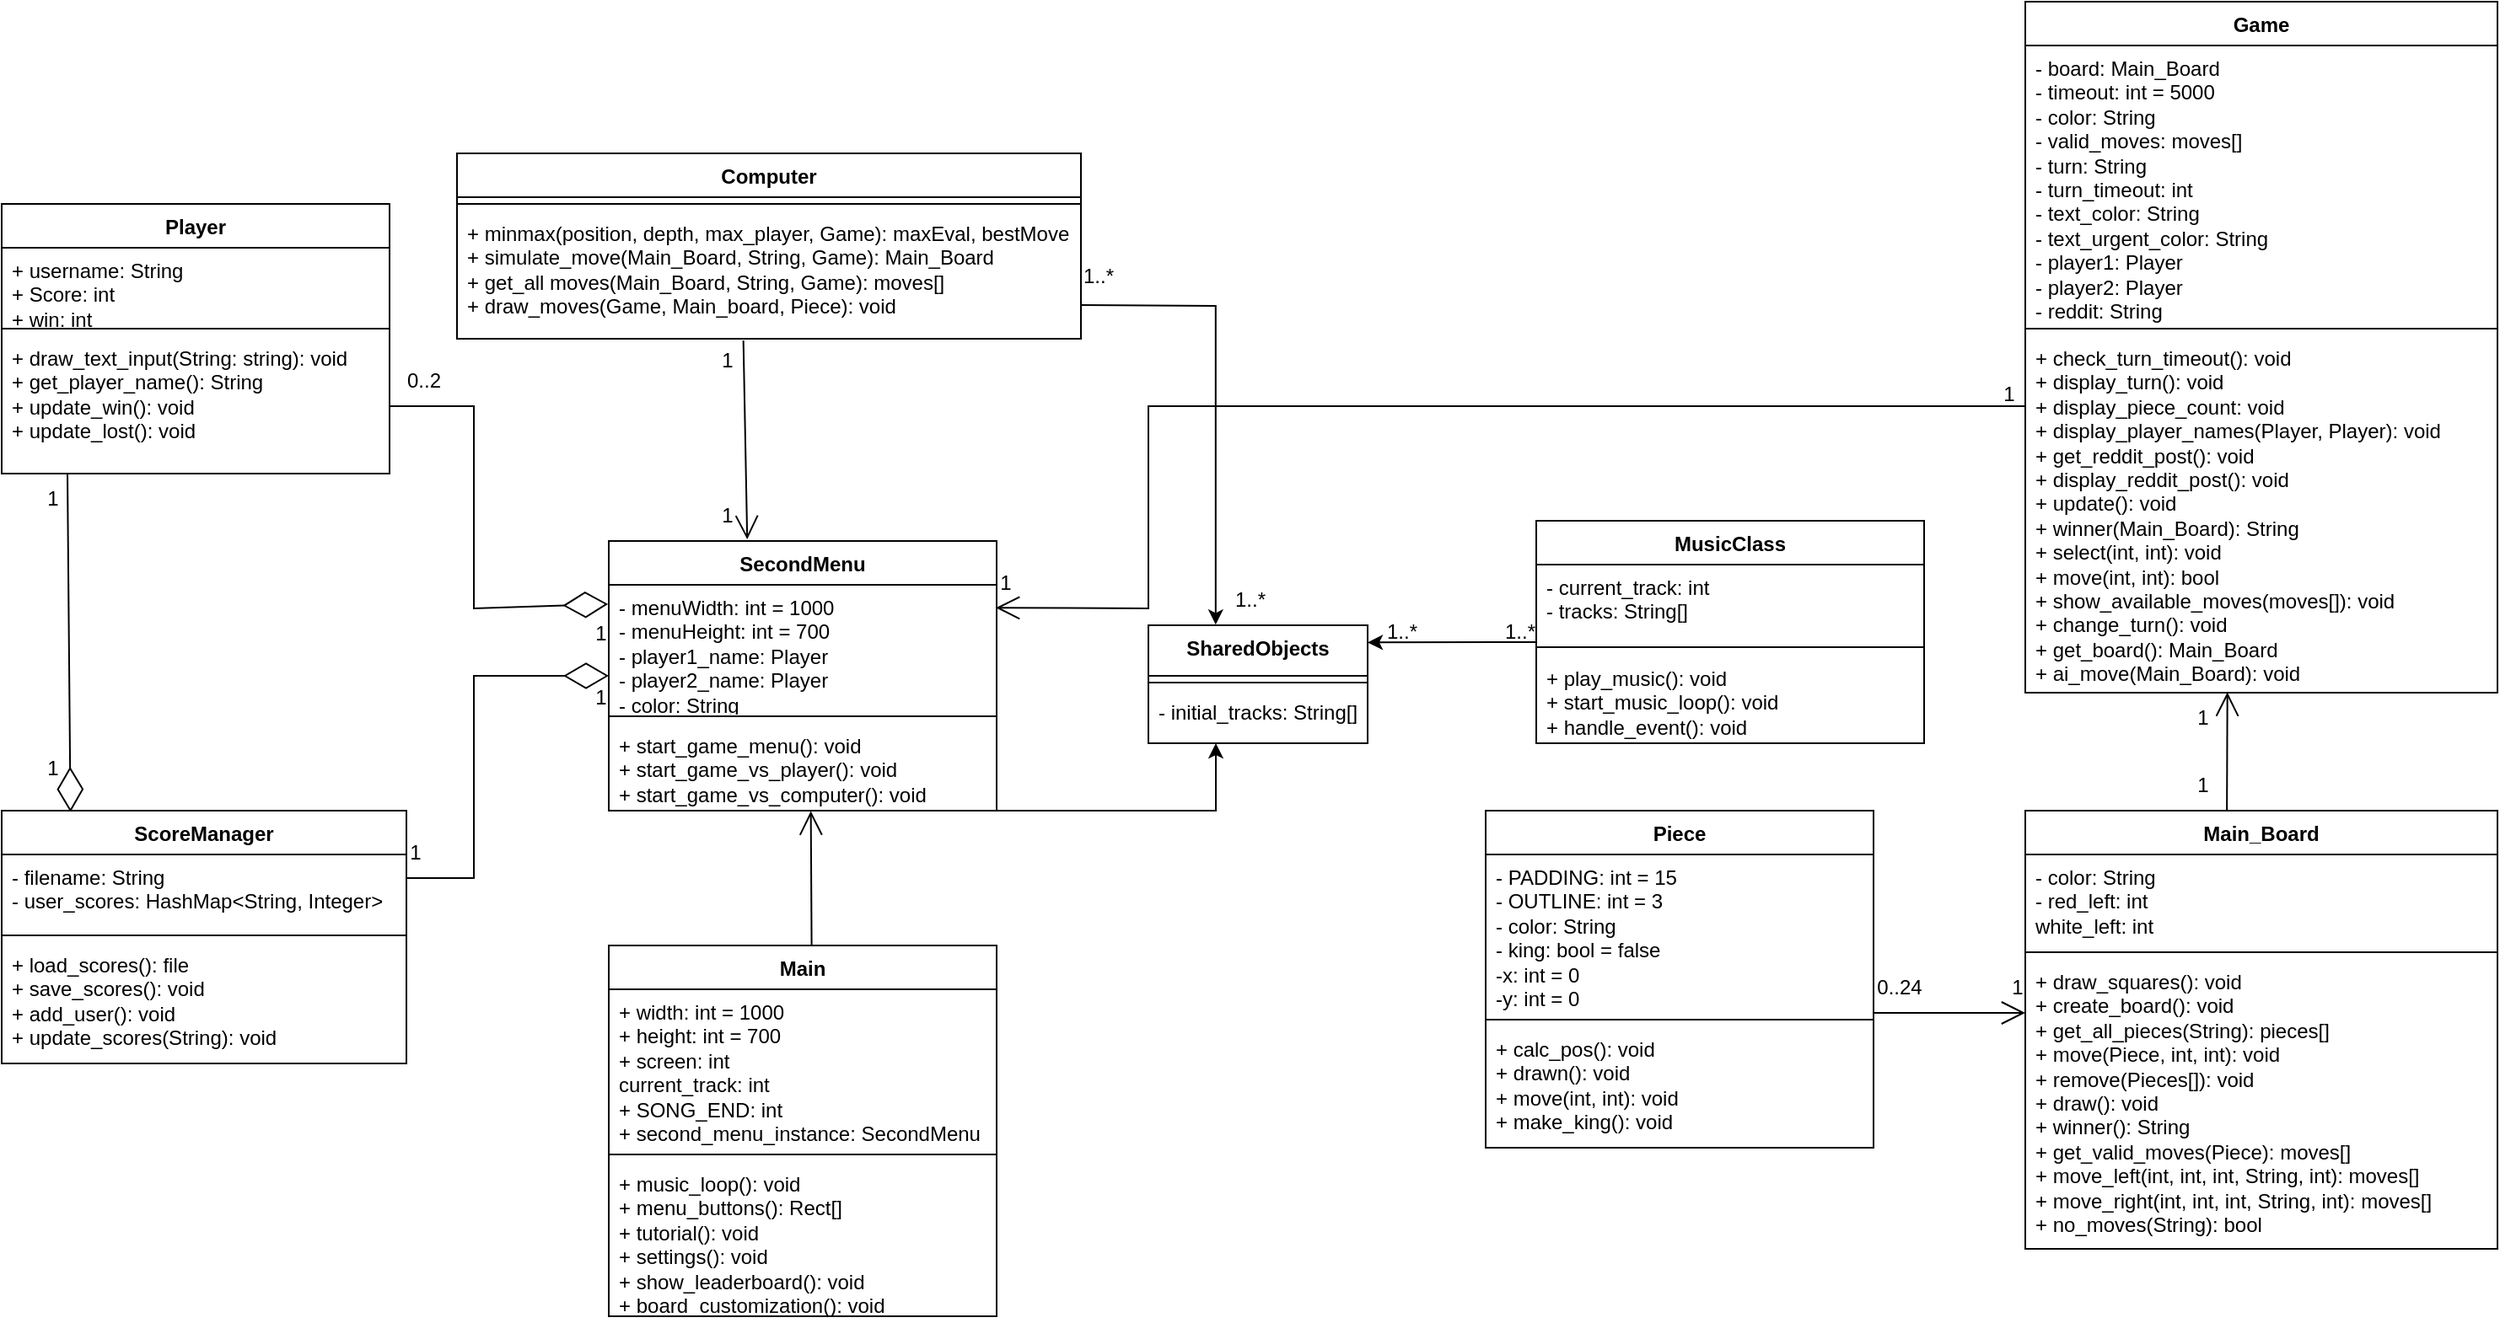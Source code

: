 <mxfile version="24.0.7" type="github">
  <diagram id="C5RBs43oDa-KdzZeNtuy" name="Page-1">
    <mxGraphModel dx="1735" dy="3358" grid="1" gridSize="10" guides="1" tooltips="1" connect="1" arrows="1" fold="1" page="1" pageScale="1" pageWidth="1654" pageHeight="2336" math="0" shadow="0">
      <root>
        <mxCell id="WIyWlLk6GJQsqaUBKTNV-0" />
        <mxCell id="WIyWlLk6GJQsqaUBKTNV-1" parent="WIyWlLk6GJQsqaUBKTNV-0" />
        <mxCell id="6IXbEx5RhJTC2TrLEaZP-8" value="" style="endArrow=diamondThin;endFill=0;endSize=24;html=1;rounded=0;entryX=0.17;entryY=0.006;entryDx=0;entryDy=0;entryPerimeter=0;" edge="1" parent="WIyWlLk6GJQsqaUBKTNV-1">
          <mxGeometry width="160" relative="1" as="geometry">
            <mxPoint x="79" y="240" as="sourcePoint" />
            <mxPoint x="80.8" y="440.84" as="targetPoint" />
          </mxGeometry>
        </mxCell>
        <mxCell id="6IXbEx5RhJTC2TrLEaZP-9" value="1" style="text;html=1;align=center;verticalAlign=middle;resizable=0;points=[];autosize=1;strokeColor=none;fillColor=none;" vertex="1" parent="WIyWlLk6GJQsqaUBKTNV-1">
          <mxGeometry x="55" y="240" width="30" height="30" as="geometry" />
        </mxCell>
        <mxCell id="6IXbEx5RhJTC2TrLEaZP-10" value="1" style="text;html=1;align=center;verticalAlign=middle;resizable=0;points=[];autosize=1;strokeColor=none;fillColor=none;" vertex="1" parent="WIyWlLk6GJQsqaUBKTNV-1">
          <mxGeometry x="55" y="400" width="30" height="30" as="geometry" />
        </mxCell>
        <mxCell id="6IXbEx5RhJTC2TrLEaZP-11" value="Player" style="swimlane;fontStyle=1;align=center;verticalAlign=top;childLayout=stackLayout;horizontal=1;startSize=26;horizontalStack=0;resizeParent=1;resizeParentMax=0;resizeLast=0;collapsible=1;marginBottom=0;whiteSpace=wrap;html=1;" vertex="1" parent="WIyWlLk6GJQsqaUBKTNV-1">
          <mxGeometry x="40" y="80" width="230" height="160" as="geometry" />
        </mxCell>
        <mxCell id="6IXbEx5RhJTC2TrLEaZP-12" value="+ username: String&lt;div&gt;+ Score: int&lt;/div&gt;&lt;div&gt;+ win: int&lt;/div&gt;" style="text;strokeColor=none;fillColor=none;align=left;verticalAlign=top;spacingLeft=4;spacingRight=4;overflow=hidden;rotatable=0;points=[[0,0.5],[1,0.5]];portConstraint=eastwest;whiteSpace=wrap;html=1;" vertex="1" parent="6IXbEx5RhJTC2TrLEaZP-11">
          <mxGeometry y="26" width="230" height="44" as="geometry" />
        </mxCell>
        <mxCell id="6IXbEx5RhJTC2TrLEaZP-13" value="" style="line;strokeWidth=1;fillColor=none;align=left;verticalAlign=middle;spacingTop=-1;spacingLeft=3;spacingRight=3;rotatable=0;labelPosition=right;points=[];portConstraint=eastwest;strokeColor=inherit;" vertex="1" parent="6IXbEx5RhJTC2TrLEaZP-11">
          <mxGeometry y="70" width="230" height="8" as="geometry" />
        </mxCell>
        <mxCell id="6IXbEx5RhJTC2TrLEaZP-14" value="+ draw_text_input(String: string): void&lt;div&gt;+ get_player_name(): String&lt;/div&gt;&lt;div&gt;+ update_win(): void&lt;/div&gt;&lt;div&gt;+ update_lost(): void&lt;/div&gt;" style="text;strokeColor=none;fillColor=none;align=left;verticalAlign=top;spacingLeft=4;spacingRight=4;overflow=hidden;rotatable=0;points=[[0,0.5],[1,0.5]];portConstraint=eastwest;whiteSpace=wrap;html=1;" vertex="1" parent="6IXbEx5RhJTC2TrLEaZP-11">
          <mxGeometry y="78" width="230" height="82" as="geometry" />
        </mxCell>
        <mxCell id="6IXbEx5RhJTC2TrLEaZP-19" value="SecondMenu" style="swimlane;fontStyle=1;align=center;verticalAlign=top;childLayout=stackLayout;horizontal=1;startSize=26;horizontalStack=0;resizeParent=1;resizeParentMax=0;resizeLast=0;collapsible=1;marginBottom=0;whiteSpace=wrap;html=1;" vertex="1" parent="WIyWlLk6GJQsqaUBKTNV-1">
          <mxGeometry x="400" y="280" width="230" height="160" as="geometry" />
        </mxCell>
        <mxCell id="6IXbEx5RhJTC2TrLEaZP-20" value="- menuWidth: int = 1000&lt;div&gt;- menuHeight: int = 700&lt;/div&gt;&lt;div&gt;- player1_name: Player&lt;/div&gt;&lt;div&gt;- player2_name: Player&lt;/div&gt;&lt;div&gt;- color: String&lt;/div&gt;" style="text;strokeColor=none;fillColor=none;align=left;verticalAlign=top;spacingLeft=4;spacingRight=4;overflow=hidden;rotatable=0;points=[[0,0.5],[1,0.5]];portConstraint=eastwest;whiteSpace=wrap;html=1;" vertex="1" parent="6IXbEx5RhJTC2TrLEaZP-19">
          <mxGeometry y="26" width="230" height="74" as="geometry" />
        </mxCell>
        <mxCell id="6IXbEx5RhJTC2TrLEaZP-21" value="" style="line;strokeWidth=1;fillColor=none;align=left;verticalAlign=middle;spacingTop=-1;spacingLeft=3;spacingRight=3;rotatable=0;labelPosition=right;points=[];portConstraint=eastwest;strokeColor=inherit;" vertex="1" parent="6IXbEx5RhJTC2TrLEaZP-19">
          <mxGeometry y="100" width="230" height="8" as="geometry" />
        </mxCell>
        <mxCell id="6IXbEx5RhJTC2TrLEaZP-22" value="+ start_game_menu(): void&lt;div&gt;+ start_game_vs_player(): void&lt;/div&gt;&lt;div&gt;+ start_game_vs_computer(): void&lt;/div&gt;" style="text;strokeColor=none;fillColor=none;align=left;verticalAlign=top;spacingLeft=4;spacingRight=4;overflow=hidden;rotatable=0;points=[[0,0.5],[1,0.5]];portConstraint=eastwest;whiteSpace=wrap;html=1;" vertex="1" parent="6IXbEx5RhJTC2TrLEaZP-19">
          <mxGeometry y="108" width="230" height="52" as="geometry" />
        </mxCell>
        <mxCell id="6IXbEx5RhJTC2TrLEaZP-24" value="" style="endArrow=diamondThin;endFill=0;endSize=24;html=1;rounded=0;entryX=0.654;entryY=-0.085;entryDx=0;entryDy=0;entryPerimeter=0;" edge="1" parent="WIyWlLk6GJQsqaUBKTNV-1" target="6IXbEx5RhJTC2TrLEaZP-28">
          <mxGeometry width="160" relative="1" as="geometry">
            <mxPoint x="270" y="200" as="sourcePoint" />
            <mxPoint x="530" y="300" as="targetPoint" />
            <Array as="points">
              <mxPoint x="320" y="200" />
              <mxPoint x="320" y="320" />
            </Array>
          </mxGeometry>
        </mxCell>
        <mxCell id="6IXbEx5RhJTC2TrLEaZP-26" value="" style="endArrow=diamondThin;endFill=0;endSize=24;html=1;rounded=0;" edge="1" parent="WIyWlLk6GJQsqaUBKTNV-1">
          <mxGeometry width="160" relative="1" as="geometry">
            <mxPoint x="280" y="480" as="sourcePoint" />
            <mxPoint x="400" y="360" as="targetPoint" />
            <Array as="points">
              <mxPoint x="320" y="480" />
              <mxPoint x="320" y="360" />
            </Array>
          </mxGeometry>
        </mxCell>
        <mxCell id="6IXbEx5RhJTC2TrLEaZP-27" value="0..2" style="text;html=1;align=center;verticalAlign=middle;resizable=0;points=[];autosize=1;strokeColor=none;fillColor=none;" vertex="1" parent="WIyWlLk6GJQsqaUBKTNV-1">
          <mxGeometry x="270" y="170" width="40" height="30" as="geometry" />
        </mxCell>
        <mxCell id="6IXbEx5RhJTC2TrLEaZP-28" value="1" style="text;html=1;align=center;verticalAlign=middle;resizable=0;points=[];autosize=1;strokeColor=none;fillColor=none;" vertex="1" parent="WIyWlLk6GJQsqaUBKTNV-1">
          <mxGeometry x="380" y="320" width="30" height="30" as="geometry" />
        </mxCell>
        <mxCell id="6IXbEx5RhJTC2TrLEaZP-29" value="1" style="text;html=1;align=center;verticalAlign=middle;resizable=0;points=[];autosize=1;strokeColor=none;fillColor=none;" vertex="1" parent="WIyWlLk6GJQsqaUBKTNV-1">
          <mxGeometry x="380" y="358" width="30" height="30" as="geometry" />
        </mxCell>
        <mxCell id="6IXbEx5RhJTC2TrLEaZP-31" value="1" style="text;html=1;align=center;verticalAlign=middle;resizable=0;points=[];autosize=1;strokeColor=none;fillColor=none;" vertex="1" parent="WIyWlLk6GJQsqaUBKTNV-1">
          <mxGeometry x="270" y="450" width="30" height="30" as="geometry" />
        </mxCell>
        <mxCell id="6IXbEx5RhJTC2TrLEaZP-38" value="ScoreManager" style="swimlane;fontStyle=1;align=center;verticalAlign=top;childLayout=stackLayout;horizontal=1;startSize=26;horizontalStack=0;resizeParent=1;resizeParentMax=0;resizeLast=0;collapsible=1;marginBottom=0;whiteSpace=wrap;html=1;" vertex="1" parent="WIyWlLk6GJQsqaUBKTNV-1">
          <mxGeometry x="40" y="440" width="240" height="150" as="geometry" />
        </mxCell>
        <mxCell id="6IXbEx5RhJTC2TrLEaZP-39" value="- filename: String&lt;div&gt;- user_scores: HashMap&amp;lt;String, Integer&amp;gt;&lt;/div&gt;" style="text;strokeColor=none;fillColor=none;align=left;verticalAlign=top;spacingLeft=4;spacingRight=4;overflow=hidden;rotatable=0;points=[[0,0.5],[1,0.5]];portConstraint=eastwest;whiteSpace=wrap;html=1;" vertex="1" parent="6IXbEx5RhJTC2TrLEaZP-38">
          <mxGeometry y="26" width="240" height="44" as="geometry" />
        </mxCell>
        <mxCell id="6IXbEx5RhJTC2TrLEaZP-40" value="" style="line;strokeWidth=1;fillColor=none;align=left;verticalAlign=middle;spacingTop=-1;spacingLeft=3;spacingRight=3;rotatable=0;labelPosition=right;points=[];portConstraint=eastwest;strokeColor=inherit;" vertex="1" parent="6IXbEx5RhJTC2TrLEaZP-38">
          <mxGeometry y="70" width="240" height="8" as="geometry" />
        </mxCell>
        <mxCell id="6IXbEx5RhJTC2TrLEaZP-41" value="+ load_scores(): file&lt;br&gt;&lt;div&gt;&lt;div&gt;+ save_scores(): void&lt;/div&gt;&lt;div&gt;+ add_user(): void&lt;/div&gt;&lt;div&gt;+ update_scores(String): void&lt;/div&gt;&lt;/div&gt;" style="text;strokeColor=none;fillColor=none;align=left;verticalAlign=top;spacingLeft=4;spacingRight=4;overflow=hidden;rotatable=0;points=[[0,0.5],[1,0.5]];portConstraint=eastwest;whiteSpace=wrap;html=1;" vertex="1" parent="6IXbEx5RhJTC2TrLEaZP-38">
          <mxGeometry y="78" width="240" height="72" as="geometry" />
        </mxCell>
        <mxCell id="6IXbEx5RhJTC2TrLEaZP-42" value="Computer" style="swimlane;fontStyle=1;align=center;verticalAlign=top;childLayout=stackLayout;horizontal=1;startSize=26;horizontalStack=0;resizeParent=1;resizeParentMax=0;resizeLast=0;collapsible=1;marginBottom=0;whiteSpace=wrap;html=1;" vertex="1" parent="WIyWlLk6GJQsqaUBKTNV-1">
          <mxGeometry x="310" y="50" width="370" height="110" as="geometry" />
        </mxCell>
        <mxCell id="6IXbEx5RhJTC2TrLEaZP-44" value="" style="line;strokeWidth=1;fillColor=none;align=left;verticalAlign=middle;spacingTop=-1;spacingLeft=3;spacingRight=3;rotatable=0;labelPosition=right;points=[];portConstraint=eastwest;strokeColor=inherit;" vertex="1" parent="6IXbEx5RhJTC2TrLEaZP-42">
          <mxGeometry y="26" width="370" height="8" as="geometry" />
        </mxCell>
        <mxCell id="6IXbEx5RhJTC2TrLEaZP-45" value="+ minmax(position, depth, max_player, Game): maxEval, bestMove&lt;div&gt;+ simulate_move(Main_Board, String, Game): Main_Board&lt;/div&gt;&lt;div&gt;+ get_all moves(Main_Board, String, Game): moves[]&lt;/div&gt;&lt;div&gt;+ draw_moves(Game, Main_board, Piece): void&lt;/div&gt;" style="text;strokeColor=none;fillColor=none;align=left;verticalAlign=top;spacingLeft=4;spacingRight=4;overflow=hidden;rotatable=0;points=[[0,0.5],[1,0.5]];portConstraint=eastwest;whiteSpace=wrap;html=1;" vertex="1" parent="6IXbEx5RhJTC2TrLEaZP-42">
          <mxGeometry y="34" width="370" height="76" as="geometry" />
        </mxCell>
        <mxCell id="6IXbEx5RhJTC2TrLEaZP-46" value="" style="endArrow=open;endFill=1;endSize=12;html=1;rounded=0;exitX=0.459;exitY=1.013;exitDx=0;exitDy=0;exitPerimeter=0;entryX=0.357;entryY=-0.006;entryDx=0;entryDy=0;entryPerimeter=0;" edge="1" parent="WIyWlLk6GJQsqaUBKTNV-1" source="6IXbEx5RhJTC2TrLEaZP-45" target="6IXbEx5RhJTC2TrLEaZP-19">
          <mxGeometry width="160" relative="1" as="geometry">
            <mxPoint x="490" y="300" as="sourcePoint" />
            <mxPoint x="650" y="300" as="targetPoint" />
          </mxGeometry>
        </mxCell>
        <mxCell id="6IXbEx5RhJTC2TrLEaZP-47" value="1" style="text;html=1;align=center;verticalAlign=middle;resizable=0;points=[];autosize=1;strokeColor=none;fillColor=none;" vertex="1" parent="WIyWlLk6GJQsqaUBKTNV-1">
          <mxGeometry x="455" y="158" width="30" height="30" as="geometry" />
        </mxCell>
        <mxCell id="6IXbEx5RhJTC2TrLEaZP-48" value="1" style="text;html=1;align=center;verticalAlign=middle;resizable=0;points=[];autosize=1;strokeColor=none;fillColor=none;" vertex="1" parent="WIyWlLk6GJQsqaUBKTNV-1">
          <mxGeometry x="455" y="250" width="30" height="30" as="geometry" />
        </mxCell>
        <mxCell id="6IXbEx5RhJTC2TrLEaZP-49" value="Main" style="swimlane;fontStyle=1;align=center;verticalAlign=top;childLayout=stackLayout;horizontal=1;startSize=26;horizontalStack=0;resizeParent=1;resizeParentMax=0;resizeLast=0;collapsible=1;marginBottom=0;whiteSpace=wrap;html=1;" vertex="1" parent="WIyWlLk6GJQsqaUBKTNV-1">
          <mxGeometry x="400" y="520" width="230" height="220" as="geometry" />
        </mxCell>
        <mxCell id="6IXbEx5RhJTC2TrLEaZP-50" value="+ width: int = 1000&lt;div&gt;+ height: int = 700&lt;/div&gt;&lt;div&gt;+ screen: int&lt;/div&gt;&lt;div&gt;current_track: int&lt;/div&gt;&lt;div&gt;+ SONG_END: int&lt;/div&gt;&lt;div&gt;+ second_menu_instance: SecondMenu&lt;/div&gt;" style="text;strokeColor=none;fillColor=none;align=left;verticalAlign=top;spacingLeft=4;spacingRight=4;overflow=hidden;rotatable=0;points=[[0,0.5],[1,0.5]];portConstraint=eastwest;whiteSpace=wrap;html=1;" vertex="1" parent="6IXbEx5RhJTC2TrLEaZP-49">
          <mxGeometry y="26" width="230" height="94" as="geometry" />
        </mxCell>
        <mxCell id="6IXbEx5RhJTC2TrLEaZP-51" value="" style="line;strokeWidth=1;fillColor=none;align=left;verticalAlign=middle;spacingTop=-1;spacingLeft=3;spacingRight=3;rotatable=0;labelPosition=right;points=[];portConstraint=eastwest;strokeColor=inherit;" vertex="1" parent="6IXbEx5RhJTC2TrLEaZP-49">
          <mxGeometry y="120" width="230" height="8" as="geometry" />
        </mxCell>
        <mxCell id="6IXbEx5RhJTC2TrLEaZP-52" value="+ music_loop(): void&lt;div&gt;+ menu_buttons(): Rect[]&lt;/div&gt;&lt;div&gt;+ tutorial(): void&lt;/div&gt;&lt;div&gt;+ settings(): void&lt;/div&gt;&lt;div&gt;+ show_leaderboard(): void&lt;/div&gt;&lt;div&gt;+ board_customization(): void&lt;/div&gt;" style="text;strokeColor=none;fillColor=none;align=left;verticalAlign=top;spacingLeft=4;spacingRight=4;overflow=hidden;rotatable=0;points=[[0,0.5],[1,0.5]];portConstraint=eastwest;whiteSpace=wrap;html=1;" vertex="1" parent="6IXbEx5RhJTC2TrLEaZP-49">
          <mxGeometry y="128" width="230" height="92" as="geometry" />
        </mxCell>
        <mxCell id="6IXbEx5RhJTC2TrLEaZP-53" value="" style="endArrow=open;endFill=1;endSize=12;html=1;rounded=0;entryX=0.521;entryY=1.006;entryDx=0;entryDy=0;entryPerimeter=0;exitX=0.523;exitY=0.002;exitDx=0;exitDy=0;exitPerimeter=0;" edge="1" parent="WIyWlLk6GJQsqaUBKTNV-1" source="6IXbEx5RhJTC2TrLEaZP-49" target="6IXbEx5RhJTC2TrLEaZP-22">
          <mxGeometry width="160" relative="1" as="geometry">
            <mxPoint x="520" y="510" as="sourcePoint" />
            <mxPoint x="560" y="460" as="targetPoint" />
          </mxGeometry>
        </mxCell>
        <mxCell id="6IXbEx5RhJTC2TrLEaZP-62" style="edgeStyle=orthogonalEdgeStyle;rounded=0;orthogonalLoop=1;jettySize=auto;html=1;exitX=1.005;exitY=0.434;exitDx=0;exitDy=0;exitPerimeter=0;entryX=0.307;entryY=-0.005;entryDx=0;entryDy=0;entryPerimeter=0;" edge="1" parent="WIyWlLk6GJQsqaUBKTNV-1" target="6IXbEx5RhJTC2TrLEaZP-58">
          <mxGeometry relative="1" as="geometry">
            <mxPoint x="758.15" y="303.02" as="targetPoint" />
            <mxPoint x="680.0" y="140.004" as="sourcePoint" />
          </mxGeometry>
        </mxCell>
        <mxCell id="6IXbEx5RhJTC2TrLEaZP-58" value="SharedObjects" style="swimlane;fontStyle=1;align=center;verticalAlign=top;childLayout=stackLayout;horizontal=1;startSize=30;horizontalStack=0;resizeParent=1;resizeParentMax=0;resizeLast=0;collapsible=1;marginBottom=0;whiteSpace=wrap;html=1;" vertex="1" parent="WIyWlLk6GJQsqaUBKTNV-1">
          <mxGeometry x="720" y="330" width="130" height="70" as="geometry">
            <mxRectangle x="720" y="270" width="120" height="30" as="alternateBounds" />
          </mxGeometry>
        </mxCell>
        <mxCell id="6IXbEx5RhJTC2TrLEaZP-60" value="" style="line;strokeWidth=1;fillColor=none;align=left;verticalAlign=middle;spacingTop=-1;spacingLeft=3;spacingRight=3;rotatable=0;labelPosition=right;points=[];portConstraint=eastwest;strokeColor=inherit;" vertex="1" parent="6IXbEx5RhJTC2TrLEaZP-58">
          <mxGeometry y="30" width="130" height="8" as="geometry" />
        </mxCell>
        <mxCell id="6IXbEx5RhJTC2TrLEaZP-61" value="- initial_tracks: String[]" style="text;strokeColor=none;fillColor=none;align=left;verticalAlign=top;spacingLeft=4;spacingRight=4;overflow=hidden;rotatable=0;points=[[0,0.5],[1,0.5]];portConstraint=eastwest;whiteSpace=wrap;html=1;" vertex="1" parent="6IXbEx5RhJTC2TrLEaZP-58">
          <mxGeometry y="38" width="130" height="32" as="geometry" />
        </mxCell>
        <mxCell id="6IXbEx5RhJTC2TrLEaZP-63" value="1..*" style="text;html=1;align=center;verticalAlign=middle;resizable=0;points=[];autosize=1;strokeColor=none;fillColor=none;" vertex="1" parent="WIyWlLk6GJQsqaUBKTNV-1">
          <mxGeometry x="760" y="300" width="40" height="30" as="geometry" />
        </mxCell>
        <mxCell id="6IXbEx5RhJTC2TrLEaZP-64" value="1..*" style="text;html=1;align=center;verticalAlign=middle;resizable=0;points=[];autosize=1;strokeColor=none;fillColor=none;" vertex="1" parent="WIyWlLk6GJQsqaUBKTNV-1">
          <mxGeometry x="670" y="108" width="40" height="30" as="geometry" />
        </mxCell>
        <mxCell id="6IXbEx5RhJTC2TrLEaZP-65" style="edgeStyle=orthogonalEdgeStyle;rounded=0;orthogonalLoop=1;jettySize=auto;html=1;" edge="1" parent="WIyWlLk6GJQsqaUBKTNV-1">
          <mxGeometry relative="1" as="geometry">
            <mxPoint x="760" y="400" as="targetPoint" />
            <mxPoint x="630" y="440" as="sourcePoint" />
            <Array as="points">
              <mxPoint x="630" y="440" />
              <mxPoint x="760" y="440" />
            </Array>
          </mxGeometry>
        </mxCell>
        <mxCell id="6IXbEx5RhJTC2TrLEaZP-66" value="MusicClass" style="swimlane;fontStyle=1;align=center;verticalAlign=top;childLayout=stackLayout;horizontal=1;startSize=26;horizontalStack=0;resizeParent=1;resizeParentMax=0;resizeLast=0;collapsible=1;marginBottom=0;whiteSpace=wrap;html=1;" vertex="1" parent="WIyWlLk6GJQsqaUBKTNV-1">
          <mxGeometry x="950" y="268" width="230" height="132" as="geometry" />
        </mxCell>
        <mxCell id="6IXbEx5RhJTC2TrLEaZP-67" value="- current_track: int&lt;div&gt;- tracks: String[]&lt;/div&gt;" style="text;strokeColor=none;fillColor=none;align=left;verticalAlign=top;spacingLeft=4;spacingRight=4;overflow=hidden;rotatable=0;points=[[0,0.5],[1,0.5]];portConstraint=eastwest;whiteSpace=wrap;html=1;" vertex="1" parent="6IXbEx5RhJTC2TrLEaZP-66">
          <mxGeometry y="26" width="230" height="44" as="geometry" />
        </mxCell>
        <mxCell id="6IXbEx5RhJTC2TrLEaZP-68" value="" style="line;strokeWidth=1;fillColor=none;align=left;verticalAlign=middle;spacingTop=-1;spacingLeft=3;spacingRight=3;rotatable=0;labelPosition=right;points=[];portConstraint=eastwest;strokeColor=inherit;" vertex="1" parent="6IXbEx5RhJTC2TrLEaZP-66">
          <mxGeometry y="70" width="230" height="10" as="geometry" />
        </mxCell>
        <mxCell id="6IXbEx5RhJTC2TrLEaZP-69" value="+ play_music(): void&lt;div&gt;+ start_music_loop(): void&lt;/div&gt;&lt;div&gt;+ handle_event(): void&lt;/div&gt;" style="text;strokeColor=none;fillColor=none;align=left;verticalAlign=top;spacingLeft=4;spacingRight=4;overflow=hidden;rotatable=0;points=[[0,0.5],[1,0.5]];portConstraint=eastwest;whiteSpace=wrap;html=1;" vertex="1" parent="6IXbEx5RhJTC2TrLEaZP-66">
          <mxGeometry y="80" width="230" height="52" as="geometry" />
        </mxCell>
        <mxCell id="6IXbEx5RhJTC2TrLEaZP-71" value="1..*" style="text;html=1;align=center;verticalAlign=middle;resizable=0;points=[];autosize=1;strokeColor=none;fillColor=none;" vertex="1" parent="WIyWlLk6GJQsqaUBKTNV-1">
          <mxGeometry x="920" y="319" width="40" height="30" as="geometry" />
        </mxCell>
        <mxCell id="6IXbEx5RhJTC2TrLEaZP-72" value="1..*" style="text;html=1;align=center;verticalAlign=middle;resizable=0;points=[];autosize=1;strokeColor=none;fillColor=none;" vertex="1" parent="WIyWlLk6GJQsqaUBKTNV-1">
          <mxGeometry x="850" y="319" width="40" height="30" as="geometry" />
        </mxCell>
        <mxCell id="6IXbEx5RhJTC2TrLEaZP-73" style="edgeStyle=orthogonalEdgeStyle;rounded=0;orthogonalLoop=1;jettySize=auto;html=1;entryX=0.251;entryY=0.94;entryDx=0;entryDy=0;entryPerimeter=0;" edge="1" parent="WIyWlLk6GJQsqaUBKTNV-1">
          <mxGeometry relative="1" as="geometry">
            <mxPoint x="850" y="340.19" as="targetPoint" />
            <mxPoint x="950" y="340" as="sourcePoint" />
            <Array as="points">
              <mxPoint x="949.96" y="339.99" />
              <mxPoint x="899.96" y="339.99" />
            </Array>
          </mxGeometry>
        </mxCell>
        <mxCell id="6IXbEx5RhJTC2TrLEaZP-74" value="Piece" style="swimlane;fontStyle=1;align=center;verticalAlign=top;childLayout=stackLayout;horizontal=1;startSize=26;horizontalStack=0;resizeParent=1;resizeParentMax=0;resizeLast=0;collapsible=1;marginBottom=0;whiteSpace=wrap;html=1;" vertex="1" parent="WIyWlLk6GJQsqaUBKTNV-1">
          <mxGeometry x="920" y="440" width="230" height="200" as="geometry" />
        </mxCell>
        <mxCell id="6IXbEx5RhJTC2TrLEaZP-75" value="- PADDING: int = 15&lt;div&gt;- OUTLINE: int = 3&lt;/div&gt;&lt;div&gt;- color: String&lt;/div&gt;&lt;div&gt;- king: bool = false&lt;/div&gt;&lt;div&gt;-x: int = 0&lt;/div&gt;&lt;div&gt;-y: int = 0&lt;/div&gt;" style="text;strokeColor=none;fillColor=none;align=left;verticalAlign=top;spacingLeft=4;spacingRight=4;overflow=hidden;rotatable=0;points=[[0,0.5],[1,0.5]];portConstraint=eastwest;whiteSpace=wrap;html=1;" vertex="1" parent="6IXbEx5RhJTC2TrLEaZP-74">
          <mxGeometry y="26" width="230" height="94" as="geometry" />
        </mxCell>
        <mxCell id="6IXbEx5RhJTC2TrLEaZP-76" value="" style="line;strokeWidth=1;fillColor=none;align=left;verticalAlign=middle;spacingTop=-1;spacingLeft=3;spacingRight=3;rotatable=0;labelPosition=right;points=[];portConstraint=eastwest;strokeColor=inherit;" vertex="1" parent="6IXbEx5RhJTC2TrLEaZP-74">
          <mxGeometry y="120" width="230" height="8" as="geometry" />
        </mxCell>
        <mxCell id="6IXbEx5RhJTC2TrLEaZP-77" value="+ calc_pos(): void&lt;div&gt;+ drawn(): void&lt;/div&gt;&lt;div&gt;+ move(int, int): void&lt;/div&gt;&lt;div&gt;+ make_king(): void&lt;/div&gt;" style="text;strokeColor=none;fillColor=none;align=left;verticalAlign=top;spacingLeft=4;spacingRight=4;overflow=hidden;rotatable=0;points=[[0,0.5],[1,0.5]];portConstraint=eastwest;whiteSpace=wrap;html=1;" vertex="1" parent="6IXbEx5RhJTC2TrLEaZP-74">
          <mxGeometry y="128" width="230" height="72" as="geometry" />
        </mxCell>
        <mxCell id="6IXbEx5RhJTC2TrLEaZP-78" value="Main_Board" style="swimlane;fontStyle=1;align=center;verticalAlign=top;childLayout=stackLayout;horizontal=1;startSize=26;horizontalStack=0;resizeParent=1;resizeParentMax=0;resizeLast=0;collapsible=1;marginBottom=0;whiteSpace=wrap;html=1;" vertex="1" parent="WIyWlLk6GJQsqaUBKTNV-1">
          <mxGeometry x="1240" y="440" width="280" height="260" as="geometry" />
        </mxCell>
        <mxCell id="6IXbEx5RhJTC2TrLEaZP-79" value="- color: String&lt;div&gt;- red_left: int&lt;/div&gt;&lt;div&gt;white_left: int&lt;/div&gt;" style="text;strokeColor=none;fillColor=none;align=left;verticalAlign=top;spacingLeft=4;spacingRight=4;overflow=hidden;rotatable=0;points=[[0,0.5],[1,0.5]];portConstraint=eastwest;whiteSpace=wrap;html=1;" vertex="1" parent="6IXbEx5RhJTC2TrLEaZP-78">
          <mxGeometry y="26" width="280" height="54" as="geometry" />
        </mxCell>
        <mxCell id="6IXbEx5RhJTC2TrLEaZP-80" value="" style="line;strokeWidth=1;fillColor=none;align=left;verticalAlign=middle;spacingTop=-1;spacingLeft=3;spacingRight=3;rotatable=0;labelPosition=right;points=[];portConstraint=eastwest;strokeColor=inherit;" vertex="1" parent="6IXbEx5RhJTC2TrLEaZP-78">
          <mxGeometry y="80" width="280" height="8" as="geometry" />
        </mxCell>
        <mxCell id="6IXbEx5RhJTC2TrLEaZP-81" value="+ draw_squares(): void&lt;div&gt;+ create_board(): void&lt;/div&gt;&lt;div&gt;+ get_all_pieces(String): pieces[]&lt;/div&gt;&lt;div&gt;+ move(Piece, int, int): void&lt;/div&gt;&lt;div&gt;+ remove(Pieces[]): void&lt;/div&gt;&lt;div&gt;+ draw(): void&lt;/div&gt;&lt;div&gt;+ winner(): String&lt;/div&gt;&lt;div&gt;+ get_valid_moves(Piece): moves[]&lt;/div&gt;&lt;div&gt;+ move_left(int, int, int, String, int): moves[]&lt;/div&gt;&lt;div&gt;+ move_right(int, int, int, String, int): moves[]&lt;/div&gt;&lt;div&gt;+ no_moves(String): bool&lt;/div&gt;" style="text;strokeColor=none;fillColor=none;align=left;verticalAlign=top;spacingLeft=4;spacingRight=4;overflow=hidden;rotatable=0;points=[[0,0.5],[1,0.5]];portConstraint=eastwest;whiteSpace=wrap;html=1;" vertex="1" parent="6IXbEx5RhJTC2TrLEaZP-78">
          <mxGeometry y="88" width="280" height="172" as="geometry" />
        </mxCell>
        <mxCell id="6IXbEx5RhJTC2TrLEaZP-83" value="1" style="text;html=1;align=center;verticalAlign=middle;resizable=0;points=[];autosize=1;strokeColor=none;fillColor=none;" vertex="1" parent="WIyWlLk6GJQsqaUBKTNV-1">
          <mxGeometry x="1220" y="530" width="30" height="30" as="geometry" />
        </mxCell>
        <mxCell id="6IXbEx5RhJTC2TrLEaZP-84" value="0..24" style="text;html=1;align=center;verticalAlign=middle;resizable=0;points=[];autosize=1;strokeColor=none;fillColor=none;" vertex="1" parent="WIyWlLk6GJQsqaUBKTNV-1">
          <mxGeometry x="1140" y="530" width="50" height="30" as="geometry" />
        </mxCell>
        <mxCell id="6IXbEx5RhJTC2TrLEaZP-86" value="Game" style="swimlane;fontStyle=1;align=center;verticalAlign=top;childLayout=stackLayout;horizontal=1;startSize=26;horizontalStack=0;resizeParent=1;resizeParentMax=0;resizeLast=0;collapsible=1;marginBottom=0;whiteSpace=wrap;html=1;" vertex="1" parent="WIyWlLk6GJQsqaUBKTNV-1">
          <mxGeometry x="1240" y="-40" width="280" height="410" as="geometry" />
        </mxCell>
        <mxCell id="6IXbEx5RhJTC2TrLEaZP-87" value="- board: Main_Board&lt;div&gt;- timeout: int = 5000&lt;/div&gt;&lt;div&gt;- color: String&lt;/div&gt;&lt;div&gt;- valid_moves: moves[]&lt;/div&gt;&lt;div&gt;- turn: String&lt;/div&gt;&lt;div&gt;- turn_timeout: int&lt;/div&gt;&lt;div&gt;- text_color: String&lt;/div&gt;&lt;div&gt;- text_urgent_color: String&lt;/div&gt;&lt;div&gt;- player1: Player&lt;/div&gt;&lt;div&gt;- player2: Player&lt;/div&gt;&lt;div&gt;- reddit: String&lt;/div&gt;" style="text;strokeColor=none;fillColor=none;align=left;verticalAlign=top;spacingLeft=4;spacingRight=4;overflow=hidden;rotatable=0;points=[[0,0.5],[1,0.5]];portConstraint=eastwest;whiteSpace=wrap;html=1;" vertex="1" parent="6IXbEx5RhJTC2TrLEaZP-86">
          <mxGeometry y="26" width="280" height="164" as="geometry" />
        </mxCell>
        <mxCell id="6IXbEx5RhJTC2TrLEaZP-88" value="" style="line;strokeWidth=1;fillColor=none;align=left;verticalAlign=middle;spacingTop=-1;spacingLeft=3;spacingRight=3;rotatable=0;labelPosition=right;points=[];portConstraint=eastwest;strokeColor=inherit;" vertex="1" parent="6IXbEx5RhJTC2TrLEaZP-86">
          <mxGeometry y="190" width="280" height="8" as="geometry" />
        </mxCell>
        <mxCell id="6IXbEx5RhJTC2TrLEaZP-89" value="+ check_turn_timeout(): void&lt;div&gt;+ display_turn(): void&lt;/div&gt;&lt;div&gt;+ display_piece_count: void&lt;/div&gt;&lt;div&gt;+ display_player_names(Player, Player): void&lt;/div&gt;&lt;div&gt;+ get_reddit_post(): void&lt;/div&gt;&lt;div&gt;+ display_reddit_post(): void&lt;/div&gt;&lt;div&gt;+ update(): void&lt;/div&gt;&lt;div&gt;+ winner(Main_Board): String&lt;/div&gt;&lt;div&gt;+ select(int, int): void&lt;/div&gt;&lt;div&gt;+ move(int, int): bool&lt;/div&gt;&lt;div&gt;+ show_available_moves(moves[]): void&lt;/div&gt;&lt;div&gt;+ change_turn(): void&lt;/div&gt;&lt;div&gt;+ get_board(): Main_Board&lt;/div&gt;&lt;div&gt;+ ai_move(Main_Board): void&lt;/div&gt;" style="text;strokeColor=none;fillColor=none;align=left;verticalAlign=top;spacingLeft=4;spacingRight=4;overflow=hidden;rotatable=0;points=[[0,0.5],[1,0.5]];portConstraint=eastwest;whiteSpace=wrap;html=1;" vertex="1" parent="6IXbEx5RhJTC2TrLEaZP-86">
          <mxGeometry y="198" width="280" height="212" as="geometry" />
        </mxCell>
        <mxCell id="6IXbEx5RhJTC2TrLEaZP-90" value="" style="endArrow=open;endFill=1;endSize=12;html=1;rounded=0;" edge="1" parent="WIyWlLk6GJQsqaUBKTNV-1">
          <mxGeometry width="160" relative="1" as="geometry">
            <mxPoint x="1150" y="560" as="sourcePoint" />
            <mxPoint x="1240" y="560" as="targetPoint" />
          </mxGeometry>
        </mxCell>
        <mxCell id="6IXbEx5RhJTC2TrLEaZP-91" value="" style="endArrow=open;endFill=1;endSize=12;html=1;rounded=0;entryX=0.428;entryY=0.999;entryDx=0;entryDy=0;entryPerimeter=0;exitX=0.427;exitY=0;exitDx=0;exitDy=0;exitPerimeter=0;" edge="1" parent="WIyWlLk6GJQsqaUBKTNV-1" source="6IXbEx5RhJTC2TrLEaZP-78" target="6IXbEx5RhJTC2TrLEaZP-89">
          <mxGeometry width="160" relative="1" as="geometry">
            <mxPoint x="1230" y="400" as="sourcePoint" />
            <mxPoint x="1390" y="400" as="targetPoint" />
          </mxGeometry>
        </mxCell>
        <mxCell id="6IXbEx5RhJTC2TrLEaZP-92" value="1" style="text;html=1;align=center;verticalAlign=middle;resizable=0;points=[];autosize=1;strokeColor=none;fillColor=none;" vertex="1" parent="WIyWlLk6GJQsqaUBKTNV-1">
          <mxGeometry x="1330" y="410" width="30" height="30" as="geometry" />
        </mxCell>
        <mxCell id="6IXbEx5RhJTC2TrLEaZP-93" value="1" style="text;html=1;align=center;verticalAlign=middle;resizable=0;points=[];autosize=1;strokeColor=none;fillColor=none;" vertex="1" parent="WIyWlLk6GJQsqaUBKTNV-1">
          <mxGeometry x="1330" y="370" width="30" height="30" as="geometry" />
        </mxCell>
        <mxCell id="6IXbEx5RhJTC2TrLEaZP-94" value="" style="endArrow=open;endFill=1;endSize=12;html=1;rounded=0;entryX=0.998;entryY=0.184;entryDx=0;entryDy=0;entryPerimeter=0;exitX=0;exitY=0.198;exitDx=0;exitDy=0;exitPerimeter=0;" edge="1" parent="WIyWlLk6GJQsqaUBKTNV-1" source="6IXbEx5RhJTC2TrLEaZP-89" target="6IXbEx5RhJTC2TrLEaZP-20">
          <mxGeometry width="160" relative="1" as="geometry">
            <mxPoint x="1230" y="200" as="sourcePoint" />
            <mxPoint x="1130" y="100" as="targetPoint" />
            <Array as="points">
              <mxPoint x="920" y="200" />
              <mxPoint x="720" y="200" />
              <mxPoint x="720" y="320" />
            </Array>
          </mxGeometry>
        </mxCell>
        <mxCell id="6IXbEx5RhJTC2TrLEaZP-95" value="1" style="text;html=1;align=center;verticalAlign=middle;resizable=0;points=[];autosize=1;strokeColor=none;fillColor=none;" vertex="1" parent="WIyWlLk6GJQsqaUBKTNV-1">
          <mxGeometry x="620" y="290" width="30" height="30" as="geometry" />
        </mxCell>
        <mxCell id="6IXbEx5RhJTC2TrLEaZP-96" value="1" style="text;html=1;align=center;verticalAlign=middle;resizable=0;points=[];autosize=1;strokeColor=none;fillColor=none;" vertex="1" parent="WIyWlLk6GJQsqaUBKTNV-1">
          <mxGeometry x="1215" y="178" width="30" height="30" as="geometry" />
        </mxCell>
      </root>
    </mxGraphModel>
  </diagram>
</mxfile>
